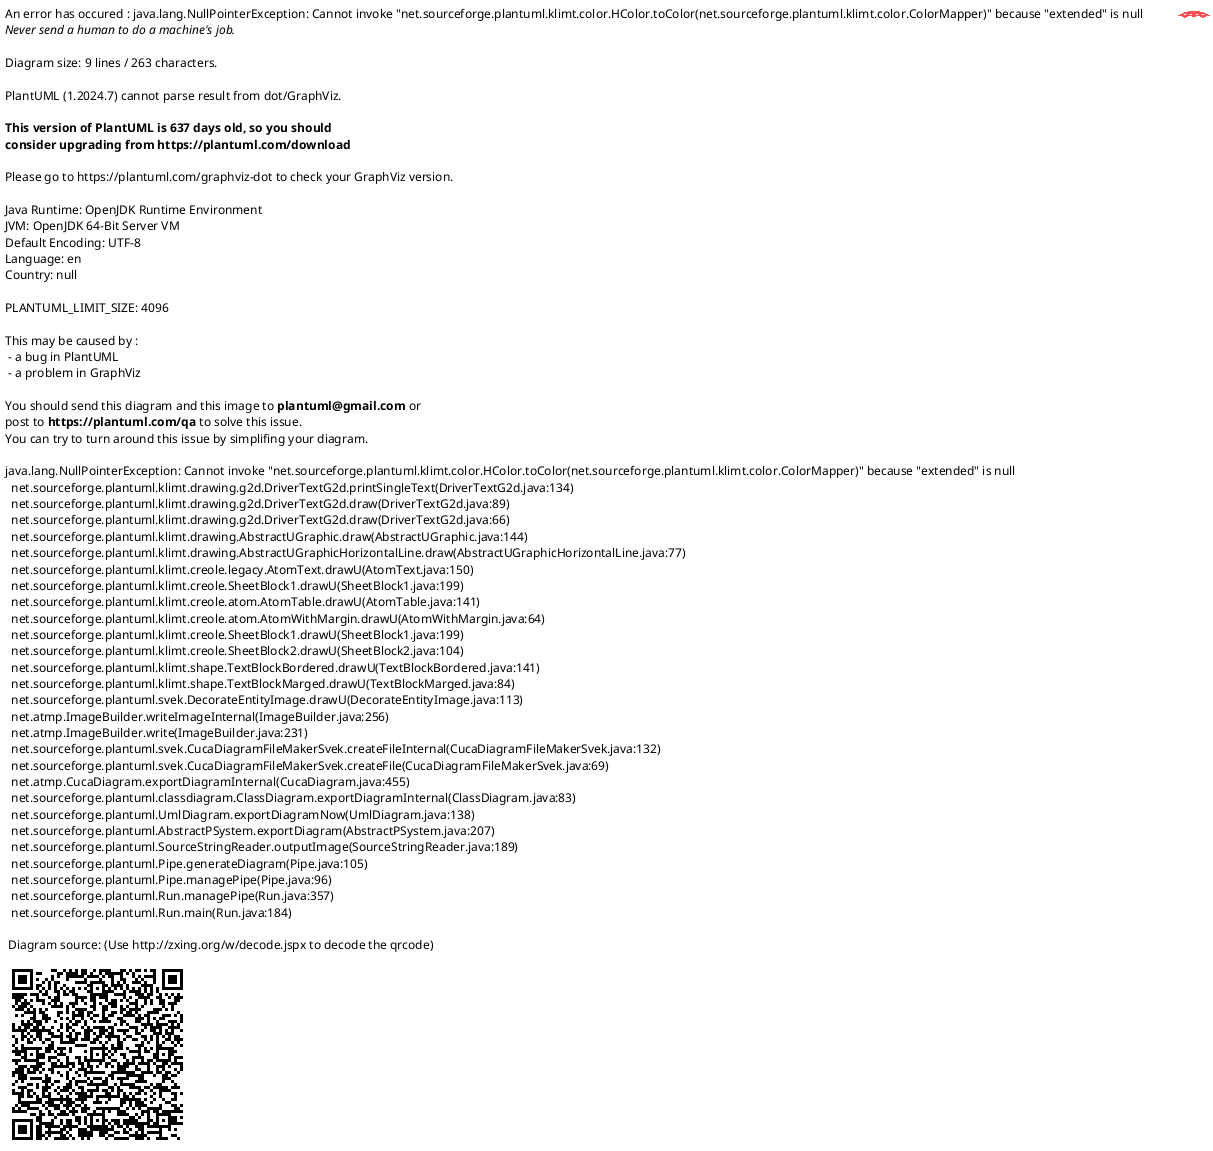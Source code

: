 **#11897 [HD] XJMF communication between TP and UW/RW made by Company Ho**
====================================================================================

----------------------------------------------------------------
**Change log**
----------------------------------------------------------------

    =======     ==============      ===========     ============================================================================================================
    Rev.        Date                Author          Details
    =======     ==============      ===========     ============================================================================================================
    **1**       2023/01/10          GCS             Created
    =======     ==============      ===========     ============================================================================================================ 



----------------------------------------------------------------
**Target System**
----------------------------------------------------------------
    TP-J520HD V3.??JXD0xx


**Note for diagrams**
-----------------------

     .. uml::
     
        @startuml images\noteDiagram.png
        legend left
            |=Note for colors in diagram|
            |<back:Yellow>Updated source code</back>|
            |<back:Green>New source code</back>|
            |<back>Old source code</back>|
            |<back:red><strike>Deleted source code|
        endlegend
        @enduml

-----------------------------------------------------------
**100. Plug-in for sending and receiving XJMF**
-----------------------------------------------------------

    **1. Description**
        100-01. 

        | The XJMF sending/receiving plug-in (UnwinderManager plugin) that was implemented in #7041 is ported to HD, and expanded/changed to the specifications described later.
        | Change the plugin name to "UwRwManager plugin"

        100-02.

        XJMF sending/receiving plug-in performs HTTP communication with UW/RW in XJMF format and acquires the following information.

        .. image:: images/100_1.PNG
                    :width: 70%
        
        100-05.

        | The controller and UW/RW port numbers and IP addresses are defined in the TP-UW_Communication.ini file.　
        | ※Please refer to【TP-UW_Communication.ini】(See below).
        
            * In #7041, the file name was "TP-UW_Communication.ini", but the file name was changed. 
        
            * But refer to the existing key below for the IP address of the controller.
        
            * File path: D:\\TPJ_xx\\Client_xx\\Preferences\\PrinterDescriptor.ini
        
            * Section: CLIENT_PC_SELF
        
            * Key: IP_ADDR

    **2. Solution**

    - Rename plugin UnwinderManager to UwRwManager.

    - In plugin UwRwManager, replace "Uw" in classes name by "UwRw".

    - In plugin UwRwManager, replace "Uw" in methods name by "UwRw".

    - in class CRequestUwRwThread, add variable to store name of UW or RW.

    ..  code-block:: C++
        :caption: dataIF.h

        // before
        UINT m_PaperReceivingTimeId;
        UINT m_StatusReceivingTimeId;

        // after 
        UINT m_PaperReceivingTimeId;
        UINT m_StatusReceivingTimeId;
        const char* m_DeviceName;

    **3. Detail implementation**

        ..  uml::

            @startuml
            skinparam noteBackgroundColor #DDDDDD
            skinparam noteBorderColor #666666

            autonumber "<b>[000]"
            hide footbox
            TITLE 100.1 Initialize variable

            participant CWriteDebugLog as main
            ->main++: CRequestUwRwThread(const char* inDevicename)
                NOTE OVER OF main
                    Old implement
                END NOTE
                NOTE OVER OF main #green
                    m_DeviceName(inDevicename)
                END NOTE
                NOTE OVER OF main
                    Old implement
                END NOTE
            <--main--:
            @enduml

-----------------------------------------------------------------------------------------
**103. Xml output of send and receive contents**
-----------------------------------------------------------------------------------------

    **1. Description**
        103-01.

        Place the xml output of the sent / received contents directly under the folder in the following path.
            
            * D:\\TPJ_xx\\Client_xx\\Log\\UW_CONNECT\\yyyymmdd.xml 
            
            * D:\\TPJ_xx\\Client_xx\\Log\\RW_CONNECT\\yyyymmdd.xml 

        103-02.

        The output xml file is automatically deleted after a certain period of time.

            * UWandRW_Receiver.exe checks the above storage period at startup and deletes it if necessary.
            
            * The retention period of the xml file is defined in the "TP-UWRW_Communication.ini" file.

    **2. Solution**

        * In class CWriteDebugLog, add variable to store log folder path for RW.

         ..  code-block:: C++
                :caption: UWandRW_Receiver\\WriteDebugLog.h

                // before
                CString     m_strFileName;      //!< ログ出力フォルダの日付
                CString     m_strDate;          //!< ログ出力フォルダの日付
                CString     m_strOutputPath;    //!< ログ出力ファイルパス

                // after
                CString     m_strFileName[DEF_MAX_LOG_FOLDER];      //!< ログ出力フォルダの日付
                CString     m_strDate[DEF_MAX_LOG_FOLDER];          //!< ログ出力フォルダの日付
                CString     m_strOutputPath[DEF_MAX_LOG_FOLDER];    //!< ログ出力ファイルパス

        * In method CWriteDebugLog::InitializeXml, append set log folder path for RW.

        * In method CXmlLogData::GetLogFolderPath, append create Log folder path for RW.

        * In method CMainFunction::DeleteLogFolder, append delete log folder for RW.

    **3. Detail implementation**

        ..  uml::

            @startuml
            skinparam noteBackgroundColor #DDDDDD
            skinparam noteBorderColor #666666

            autonumber "<b>[000]"
            hide footbox
            TITLE 103.1 Initialize log folder path for RW

            participant CWriteDebugLog as main
            ->main++: Initialize( const CString& inFileName )
                NOTE OVER OF main
                    Old implement
                END NOTE
                NOTE OVER OF main #red
                    <strike>m_strFileName = inFileName;

                    <strike>// ログ出力ファイル
                    <strike>CString OutputFolder = CCommon::GetModuleDirectory() + "\\Log";
                    <strike>if (!::PathFileExists(OutputFolder))
                    <strike>{	// 存在しない場合はフォルダを作成する
                    <strike>    ::SHCreateDirectory(NULL, A2W(OutputFolder.GetString()));
                    <strike>}
                    <strike>// ログファイルパス
                    <strike>m_strOutputPath = OutputFolder + "\\" + m_strFileName;
                END NOTE
                LOOP <color green> int index = 0; index < DEF_MAX_LOG_FOLDER; index++
                    NOTE OVER OF main #green
                        // ログ出力日付
                        m_strFileName[index] = inFileName;

                        // ログ出力ファイル
                        CString OutputFolder = CCommon::GetModuleDirectory() + "\\Log";
                        if (!::PathFileExists(OutputFolder))
                        {	// 存在しない場合はフォルダを作成する
                            ::SHCreateDirectory(NULL, A2W(OutputFolder.GetString()));
                        }
                        // ログファイルパス
                        m_strOutputPath[index] = OutputFolder + "\\" + m_strFileName;
                    END NOTE
                END 
            <--main--:
            @enduml

        ..  uml::

            @startuml
            skinparam noteBackgroundColor #DDDDDD
            skinparam noteBorderColor #666666

            autonumber "<b>[000]"
            hide footbox
            TITLE 103.2 Set log folder path for RW

            participant CWriteDebugLog as main
            -[#green]>main++: InitializeXml( const CString& inFileName, const char* inDeviceName)
                NOTE OVER OF main
                    Old implement
                END NOTE
                NOTE OVER OF main #red
                    <strike>m_strFileName[index] = inFileName;

                    <strike>// ログ出力ファイル
                    <strike>CString OutputFolder = CCommon::GetModuleDirectory() + "\\Log\\" + inDeviceName + "_CONNECT\\" + CGetTime::GetStrDate() + ".xml";
                    <strike>if ( !::PathFileExists( OutputFolder ) )
                    <strike>{	// 存在しない場合はフォルダを作成する
                    <strike>    ::SHCreateDirectory( NULL, A2W(OutputFolder.GetString()) );
                    <strike>}
                    <strike>// ログファイルパス
                    <strike>m_strOutputPath[index] = OutputFolder + "\\" + m_strFileName[index];
                END NOTE
                NOTE OVER OF main #green
                    int index = strcmp(inDeviceName, DEF_UW) ? 1 : 0;
                    // ログ出力日付
                    m_strFileName[index] = inFileName;

                    // ログ出力ファイル
                    CString OutputFolder = CCommon::GetModuleDirectory() + "\\Log\\" + inDeviceName + "_CONNECT\\" + CGetTime::GetStrDate() + ".xml";
                    if ( !::PathFileExists( OutputFolder ) )
                    {	// 存在しない場合はフォルダを作成する
                        ::SHCreateDirectory( NULL, A2W(OutputFolder.GetString()) );
                    }
                    // ログファイルパス
                    m_strOutputPath[index] = OutputFolder + "\\" + m_strFileName[index];
                END NOTE
            <--main--:
            @enduml

        ..  uml::

            @startuml
            skinparam noteBackgroundColor #DDDDDD
            skinparam noteBorderColor #666666

            autonumber "<b>[000]"
            hide footbox
            TITLE 103.3 Write debug log for RW

            participant CWriteDebugLog as main
            -[#green]>main++: WriteDebuglog( const CString& inStrLogInfo, \nE_LOG_LEVEL inDebugLevel, BOOL inTime , const char* inDeviceName)
                NOTE OVER OF main
                    Old implement
                END NOTE
                NOTE OVER OF main #red
                    <strike>fopen_s(&fpTest, m_strOutputPath, _T("a"));
                END NOTE
                NOTE OVER OF main #green
                    fopen_s(&fpTest, m_strOutputPath[strcmp(inDeviceName, DEF_UW) ? 1 : 0], _T("a"));
                END NOTE
                NOTE OVER OF main
                    Old implement
                END NOTE
            <--main--:
            @enduml

        ..  uml::

            @startuml
            skinparam noteBackgroundColor #DDDDDD
            skinparam noteBorderColor #666666

            autonumber "<b>[000]"
            hide footbox
            TITLE 103.4 Get log folder path

            participant CXmlLogData as main
            -[#green]>main++: <color green>GetLogFolderPath(const char* inDeviceName)
                NOTE OVER OF main
                    Old implement
                END NOTE
                NOTE OVER OF main #red
                    <strike>LogFolderPath.append("\\LOG\\UW_CONNECT\\");
                END NOTE
                NOTE OVER OF main #green
                    LogFolderPath.append("\\LOG\\");
                    LogFolderPath.append(inDeviceName);
                    LogFolderPath.append("_CONNECT\\");
                END NOTE
                NOTE OVER OF main
                    Old implement
                END NOTE
            <--main--: LogFolderPath
            @enduml

        ..  uml::

            @startuml
            skinparam noteBackgroundColor #DDDDDD
            skinparam noteBorderColor #666666

            autonumber "<b>[000]"
            hide footbox
            TITLE 103.5 Delete log folder

            participant CMainFunction as main
            -[#green]>main++: DeleteLogFolder(CWriteDebugLog* inWriteDebugLog)
                NOTE OVER OF main #red
                    <strike>CString LogTopFoler = CCommon::GetModuleDirectory() + "\\Log\\UW_CONNECT\\";

                    <strike>CIni_UwRwManager iniUnwinderManager;
                    <strike>iniUnwinderManager.Initialize(TRUE);

                    <strike>CDeleteLogFolder sDeleteLogFolder(inWriteDebugLog);
                    <strike>sDeleteLogFolder.Doit(LogTopFoler, iniUnwinderManager.getPeriod_day());
                END NOTE
                LOOP <color green>int index = 0; index < DEF_MAX_LOG_FOLDER; index++
                    NOTE OVER OF main #green
                        CString LogTopFoler = CCommon::GetModuleDirectory() + "\\Log\\" + ((index == 0)? DEF_UW : DEF_RW) + "_CONNECT\\";

                        CIni_UwRwManager iniUnwinderManager;
                        iniUnwinderManager.Initialize(TRUE);

                        CDeleteLogFolder sDeleteLogFolder(inWriteDebugLog);
                        sDeleteLogFolder.Doit(LogTopFoler, iniUnwinderManager.getPeriod_day());
                    END NOTE
                END
            <--main--:
            @enduml

-----------------------------------------------------------------------------------------
**200. Enable/disable of XJMF communication with UW/RW**
-----------------------------------------------------------------------------------------
    **1. Description**
        200-01.

        201-4xx XJMF communication specifications work only when the following key is set to 1.
        
            * [File name]: PrinterDescriptor.ini
        
            * [Section name]: OPTION
            
            * [Key name: 1]: UW_CONNECT_FUNCTION
        
            * [Key name: 2]: RW_CONNECT_FUNCTION

                * The default value for the above keys is 0.
                
                * Manually change to 1 during setup when communication with UW/RW made by Ho.
                
                * It is also possible to communicate with only one of UW and RW

    **2. Solution**
        
        - In class CIni_PrinterDescriptor, add method to get value of RW_CONNECT_FUNCTION key from PrinterDescriptor.ini file.

        ..  code-block:: C++
                :caption: Common\\Ini_PrinterDescriptor.h

                public:
                ...
                /**
                    @brief	Get Rewinder Option
                    @retval 1: enable RewinderManager function
                    @retval 0: disable RewinderManager function
                */
                UINT getRewinderOption();

        ..  code-block:: C++
                :caption: Common\\Ini_PrinterDescriptor.cpp

                UINT CIni_PrinterDescriptor::getRewinderOption()
                {
                    return GetValueInt("OPTION", "RW_CONNECT_FUNCTION", 0);
                }

        - In CDataIF class, add new variable to handle Rewinder thread.

            ..  code-block:: C++
                :caption: Common\\Ini_PrinterDescriptor.cpp

                // before
                unwinder_manager::CRequestUwRwThread m_RequestUnwinderThread;

                // after
                uwrw_manager::CRequestUwRwThread m_RequestUnwinderThread;
	            uwrw_manager::CRequestUwRwThread m_RequestRewinderThread;

    **3. Detail implementation**

        ..  uml::

            @startuml
            skinparam noteBackgroundColor #DDDDDD
            skinparam noteBorderColor #666666

            autonumber "<b>[000]"
            hide footbox
            TITLE 200.1 Create thread for Query Status 

            participant CDataIF as main
            ->main++: PIM_InitSystem()
                NOTE OVER OF main 
                    Old implement
                END NOTE
                OPT <color green>m_IniPrinterDescriptor.getRewinderOption() == 1
                    NOTE OVER OF main #green
                       m_RequestRewinderThread.StartThread();
                    END NOTE
                END
            <--main--: TRUE
            @enduml

        ..  uml::

            @startuml
            skinparam noteBackgroundColor #DDDDDD
            skinparam noteBorderColor #666666

            autonumber "<b>[000]"
            hide footbox
            TITLE 200.2 Delete thread of Query Status 

            participant CDataIF as main
            ->main++: PIM_ExitSystem()
                NOTE OVER OF main #red
                    Old implement
                END NOTE
                OPT <color green>m_IniPrinterDescriptor.getRewinderOption() == 1
                    NOTE OVER OF main #green
                       m_RequestRewinderThread.EndThread();
                    END NOTE
                END
            <--main--: TRUE
            @enduml

        ..  uml::

            @startuml
            skinparam noteBackgroundColor #DDDDDD
            skinparam noteBorderColor #666666

            autonumber "<b>[000]"
            hide footbox
            TITLE 200.3 Callback when job run

            participant CDataIF as main
            ->main++: OnFirstJobRun(const std::string& inSectionId)
                NOTE OVER OF main
                    Old implement
                END NOTE
                OPT <color green>m_IniPrinterDescriptor.getRewinderOption() == 1
                    NOTE OVER OF main #green
                       m_RequestRewinderThread.MsgNotifyAndQueryResource(inSectionId);
                    END NOTE
                END
            <--main--:
            @enduml

        ..  uml::

            @startuml
            skinparam noteBackgroundColor #DDDDDD
            skinparam noteBorderColor #666666

            autonumber "<b>[000]"
            hide footbox
            TITLE 200.4 Get paper thickness

            participant CDataIF as main
            ->main++: GetUWPaperThickness(long &outThickness)
                OPT <color red><strike>m_IniPrinterDescriptor.getUnwinderOption() == 1
                NOTE OVER OF main #red
                    <strike>m_receiveSignalStatus.GetUWPaperThickness(outThickness);
                END NOTE
                END
                OPT <color green>(m_IniPrinterDescriptor.getUnwinderOption() == 1) || (m_IniPrinterDescriptor.getRewinderOption() == 1)
                    NOTE OVER OF main #green
                       m_receiveSignalStatus.GetUWPaperThickness(outThickness);
                    END NOTE
                END
            <--main--:
            @enduml

-----------------------------------------------------------------------------------------
**300. Status monitoring channel (channel registration)**
-----------------------------------------------------------------------------------------
    
    **1. Description**
        
        300-01.

        The controller registers the communication channel for status monitoring in order to obtain status information from UW/RW.
        
            * Channel registration is done for each of UW and RW.

        300-03.

        Channel registration is performed by notifying the UW/RW of the "QueryStatus" command by specifying Subscription from the controller.
            
            * For Subscription, specify the following information.
            
                * URL (information notification destination)
            
                * RepeatTime (Regular notification interval from UW/RW)
            
            * The specified value is defined in "TP-UWRW_Communication.ini".

        300-04.

        If channel registration is successfully completed (returncode=0), Receive channel ID (refID) in response from UW/RW.
        
            * Store the received channel ID in "Status_CannelID" of "TP-UWRW_Communication_work.ini" 

        300-05.

        If there is no channel registration result response from UW/RW, or if the channel registration result is abnormal (returncode=other than 0), it is determined that UW/RW is not activated.
        
            * At this time, store "" (empty value) in "Status" of "TP-UWRW_Communication_work.ini"

        300-06.

        | If there is no channel registration result response from UW/RW, a Ping confirmation timer is issued and a reconnection request is made.
        | If the ping passes, the channel registration for the status monitoring channel is performed until the channel registration is completed. 

    **2. Solution**

        - Status monitoring channel:
            + In CRequestUnwinderThread::ThreadProc() method, call to RequestQueryStatus() to request status of RW.
           
        - In CMakeComposeUwRwData::GetURL() method, append create URL for RW query status.

        - In CIni_UwRwManager_work::putStatusCannelID() method, append saving channel ID response from RW.

        - In CIni_UwRwManager_work::putUnwinderStatus() method, append saving Status for RW.

    **3. Detail implementation**

        ..  uml::

            @startuml
            skinparam noteBackgroundColor #DDDDDD
            skinparam noteBorderColor #666666

            autonumber "<b>[000]"
            hide footbox
            TITLE 300.1 Get the URL to set in XJMF

            participant CMakeComposeUwRwData as main
            -[#green]>main++: GetURL(int inType, const char* inDeviceName)
                NOTE OVER OF main
                    Old implement
                END NOTE
                NOTE OVER OF main #red
                    <strike>std::string ReceiverPort = m_IniUnwinderManager.getReceiver_Port();
                    <strike>std::string FolderName;
                END NOTE
                OPT <color red><strike>inType == E_Compose_QueryStatus
                    NOTE OVER OF main #red
                       <strike>FolderName = m_IniUnwinderManager.getStatus_Folder();
                    END NOTE
                ELSE
                    NOTE OVER OF main #red
                       <strike>FolderName = m_IniUnwinderManager.getResource_Folder();
                    END NOTE
                END
                NOTE OVER OF main #green
                    std::string ReceiverPort = m_IniUnwinderManager.getReceiver_Port(inDeviceName);
                    std::string FolderName;
                END NOTE
                OPT <color green>inType == E_Compose_QueryStatus
                    NOTE OVER OF main #green
                       FolderName = m_IniUnwinderManager.getStatus_Folder(inDeviceName);
                    END NOTE
                ELSE
                    NOTE OVER OF main #green
                       FolderName = m_IniUnwinderManager.getResource_Folder(inDeviceName);
                    END NOTE
                END
                NOTE OVER OF main
                    Old implement
                END NOTE
            <--main--: URL
            @enduml

        ..  uml::

            @startuml
            skinparam noteBackgroundColor #DDDDDD
            skinparam noteBorderColor #666666

            autonumber "<b>[000]"
            hide footbox
            TITLE 300.2 Save channel ID

            participant CIni_UwRwManager_work as main
            -[#green]>main++: putStatusCannelID( const std::string& inCannelID, \nconst char* inDeviceName)
                NOTE OVER OF main #red
                    <strike>return WriteValueString("CHANNEL_UW", "Status_CannelID", inCannelID.c_str());
                END NOTE
                
                NOTE OVER OF main #green
                    return WriteValueString(std::string("CHANNEL_").append(inDeviceName).c_str(), "Status_CannelID", inCannelID.c_str());
                END NOTE
            <--main--: 
            @enduml

        ..  uml::

            @startuml
            skinparam noteBackgroundColor #DDDDDD
            skinparam noteBorderColor #666666

            autonumber "<b>[000]"
            hide footbox
            TITLE 300.3 Save status of Unwinder

            participant CIni_UwRwManager_work as main
            -[#green]>main++: putUnwinderStatus( const std::string& inStatus, const char* inDeviceName)
                NOTE OVER OF main #red
                    <strike>return WriteValueString("STATUS_INFO_UW", "Status", inStatus.c_str());
                END NOTE
                
                NOTE OVER OF main #green
                    return WriteValueString(std::string("STATUS_INFO_").append(inDeviceName).c_str(), "Status", inStatus.c_str());
                END NOTE
            <--main--: 
            @enduml

-----------------------------------------------------------------------------------------
**301. Status monitoring channel (channel deletion)**
-----------------------------------------------------------------------------------------
    
    **1. Description**

        301-01.

        Deletion of the registered channel is performed by notifying the UW/RW of the "StopPresChParam" command from the controller.
        
            * Specify the channel ID at the time of channel registration to "ChannelID" of the "StopPresChParam" command
            
            * Obtain the channel ID when registering a channel from "Status_CannelID" in "TP-UWRW_Communication_work.ini" 
            
            * When receiving a successful channel deletion response, also delete "Status_CannelID" in "TP-UWRW_Communication_work.ini" (store a empty value).

        301-02.
        
        When registering a channel, if the channel information has already been registered, delete the channel first.
        
            * Applicable when there is a value in "Status_CannelID" in "TP-UWRW_Communication_work.ini"

        301-03.

            * When the controller ends, delete the channel first.

    **2. Solution**

        - In CIni_UwRwManager_work::putStatusCannelID method, append set Status_CannelID for RW.

        - In CRequestUwRwThread::ThreadProc() method, check for existing channel IDs in TP-UW_Communication_work.ini and delete them.
        
        - In CRequestUwRwThread::CheckEvents() method, when WM_TIMER message is received, delete the channel IDs in TP-UWRW_Communication_work.ini file.
        
        - In CRequestUwRwThread::ThreadProc() method, wait for process "UWandRW_Receiver.exe" to end or m_ExitThread set.
        
        - In CRequestUwRwThread::ThreadProc() method, call to RequestStopPersChParams() for channel which has been registered.

    **3. Detail implementation**

        ..  uml::

            @startuml
            skinparam noteBackgroundColor #DDDDDD
            skinparam noteBorderColor #666666

            autonumber "<b>[000]"
            hide footbox
            TITLE 301.1 Set status monitoring channel ID

            participant CIni_UwRwManager_work as main
            -[#green]>main++: PutStatusCannelID(const std::string& inCannelID, const char* inDeviceName)
                NOTE OVER OF main #red
                    <strike>return WriteValueString("CHANNEL", "Status_CannelID", inCannelID.c_str());
                END NOTE
                
                NOTE OVER OF main #green
                    return WriteValueString(std::string("CHANNEL_").append(inDeviceName).c_str(), "Status_CannelID", inCannelID.c_str());
                END NOTE
            <--main--: 
            @enduml

        ..  uml::

            @startuml
            skinparam noteBackgroundColor #DDDDDD
            skinparam noteBorderColor #666666

            autonumber "<b>[000]"
            hide footbox
            TITLE 301.2 Delete channel ID

            participant CRequestUwRwThread as main
            -[#green]>main++: CheckEvents()
                NOTE OVER OF main
                    Old implement
                END NOTE
                NOTE OVER OF main #red
                    <strike>m_dataIF->PutStatusCannelID("");
					<strike>m_dataIF->PutResourceCannelID("");
                END NOTE
                
                NOTE OVER OF main #green
                    m_dataIF->PutStatusCannelID("", m_DeviceName);
                    m_dataIF->PutResourceCannelID("", m_DeviceName);
                END NOTE
            <--main--: 
            @enduml

        ..  uml::

            @startuml
            skinparam noteBackgroundColor #DDDDDD
            skinparam noteBorderColor #666666

            autonumber "<b>[000]"
            hide footbox
            TITLE 301.3 Create transmission data for channel deletion (Stop PersChParams)

            participant CMakeComposeUwRwData as main
            -[#green]>main++: ParameterStopPersChParams(int \ninType, const char* inDeviceName)
                NOTE OVER OF main
                    Old implement
                END NOTE
                NOTE OVER OF main #red
                    <strike>NameValueTable["ChannelID"]			= GetChannelID(inType);
                    <strike>NameValueTable["MessageType"]		= GetMessageType();
                    <strike>NameValueTable["URL"]				= GetURL(inType );
                END NOTE
                
                NOTE OVER OF main #green
                    NameValueTable["ChannelID"]			= GetChannelID(inType, inDeviceName);
                    NameValueTable["MessageType"]		= GetMessageType();
                    NameValueTable["URL"]				= GetURL(inType, inDeviceName);
                END NOTE
                NOTE OVER OF main
                    Old implement
                END NOTE
            <--main--: 
            @enduml

        ..  uml::

            @startuml
            skinparam noteBackgroundColor #DDDDDD
            skinparam noteBorderColor #666666

            autonumber "<b>[000]"
            hide footbox
            TITLE 301.4 Request stop PersChParams

            participant CRequestUwRw as main
            ->main++: RequestStopPersChParams(int inStopType)
                NOTE OVER OF main
                    Old implement
                END NOTE
                NOTE OVER OF main #red
                    <strike>UwXjmfDataMap sUwSendDataMap = m_UnwinderData->ParameterStopPersChParams(inStopType);
                END NOTE
                
                NOTE OVER OF main #green
                    UwXjmfDataMap sUwSendDataMap = m_UnwinderData->ParameterStopPersChParams(inStopType, m_Thread->getDevicename());
                END NOTE
                NOTE OVER OF main
                    Old implement
                END NOTE
                NOTE OVER OF main #red
                    <strike>m_UnwinderData->PutStatusCannelID(CannelID);
                END NOTE
                
                NOTE OVER OF main #green
                    m_UnwinderData->PutStatusCannelID(CannelID, m_Thread->getDevicename());
                END NOTE
                NOTE OVER OF main
                    Old implement
                END NOTE
            <--main--: ResultData
            @enduml

-----------------------------------------------------------------------------------------
**302. Status monitoring channel (receiving periodic notifications)**
-----------------------------------------------------------------------------------------
    
    **1. Description**

        302-01.

        When the channel registration is performed normally, the UW/RW notifies the "SignalStatus" command at the specified interval. The controller receives this.

        302-02.

        Receive the following information with the "SignalStatus" command from UW/RW and store the information
        
            - DeviceInfo/Status (UW/RW device status)
                
                * Store the received value in "Status" of "TP-UWRW_Communication_work.ini"
                
                * UW/RW device status list

                .. image:: images/302_1.PNG
                    :width: 90%

        302-03.

        If there is no "SignalStatus" from the UW/RW after the interval + α seconds specified when the controller registers the status monitoring channel, it determines that the UW/RW has not started.
            
            * +α seconds is defined in the "TP-UWRW_Communication.ini" file.
            
            * At this time, store "" (empty value) in "Status" of "TP-UWRW_Communication_work.ini"
            
            * At this time, the following warning message dialog is displayed.
            
                - For UW
            
                    * (Ja) UWとの通信エラーが発生しました。
            
                    * (En) A communication error with UW has occurred.
            
                - For RW
            
                    * (Ja) RWとの通信エラーが発生しました。
            
                    * (En) A communication error with RW has occurred.
            
            * At this time, a Ping confirmation timer is issued and a reconnection request is issued.
        
        If the ping passes, the channel registration for the status monitoring channel is performed until the channel registration is completed.

    **2. Solution**

    - In method CDataIF::UpdateDisplayUWStatus(), post a message about RW status and display the warning dialog when RW is offline
        - In method CRequestUwRwThread::CheckReceiverRunning(), if UWandRW_Receiver.exe is not run, call method UpdateDisplayUWStatus(false) to display UW offline icon.
        
        - In method CRequestUwRwThread::CheckUWStatus(), 
            
            + If receive the response from RW successfully, call method UpdateDisplayUWStatus(true) to display RW online icon.
            
            + Else, call method UpdateDisplayUWStatus(false) to display RW offline icon.
        
        - In method CReceiveSignalStatus::ReceiveStatusInfo:

            + Stop the current timeout timer and start a new one.

            + Set the RW status into UnwinderManager_work.ini file.

            + call method UpdateDisplayUWStatus(true) to display RW online icon.

    **3. Detail implementation**

        ..  uml::

            @startuml
            skinparam noteBackgroundColor #DDDDDD
            skinparam noteBorderColor #666666

            autonumber "<b>[000]"
            hide footbox
            TITLE 302.1 Receive Signal status

            participant CReceiveSignalStatus as main
            ->main++: ReceiveInfo()
                NOTE OVER OF main
                    Old implement
                END NOTE
                NOTE OVER OF main #red
                    <strike>hPipe = CreateNamedPipe("\\\\.\\pipe\\Unwinder",		//lpName
                                                        <strike>//Temporary comment PIPE_ACCESS_INBOUND | FILE_FLAG_OVERLAPPED,            // dwOpenMode
                                                        <strike>PIPE_ACCESS_INBOUND,
                                                        <strike>PIPE_TYPE_BYTE | PIPE_WAIT,  
                                                        <strike>1,                          
                                                        <strike>0,                           
                                                        <strike>0,                             
                                                        <strike>100,                          
                                                        <strike>NULL);                       
                END NOTE
                
                NOTE OVER OF main #green
                    hPipe = CreateNamedPipe(string("\\\\.\\pipe\\").append(strcmp(m_RequestThread->getDevicename(), "RW") ? "Unwinder" : "Rewinder").c_str(),		//lpName
                                                //Temporary comment PIPE_ACCESS_INBOUND | FILE_FLAG_OVERLAPPED,            // dwOpenMode
                                                PIPE_ACCESS_INBOUND,
                                                PIPE_TYPE_BYTE | PIPE_WAIT,  
                                                1,                             
                                                0,                            
                                                0,                             
                                                100,                       
                                                NULL);                        
                END NOTE
                NOTE OVER OF main
                    Old implement
                END NOTE
                NOTE OVER OF main #red
                    <strike>ss << "[CReceiveSignalStatus::ReceiveInfo] CreateNamedPipe(\\\\.\\pipe\\Unwinder) Error GetLastError=" << GetLastError();
                END NOTE
                
                NOTE OVER OF main #green
                    ss << "[CReceiveSignalStatus::ReceiveInfo] CreateNamedPipe(\\\\.\\pipe\\" << (strcmp(m_RequestThread->getDevicename(), "RW") ? "Unwinder" : "Rewinder") <<") Error GetLastError=" << GetLastError();
                END NOTE
                NOTE OVER OF main
                    Old implement
                END NOTE
            <--main--: nRet
            @enduml

        ..  uml::

            @startuml
            skinparam noteBackgroundColor #DDDDDD
            skinparam noteBorderColor #666666

            autonumber "<b>[000]"
            hide footbox
            TITLE 302.3 Save value of Status to ini file

            participant CReceiveSignalStatus as main
            ->main++: ReceiveStatusInfo( const std::string& inStatus )
                NOTE OVER OF main
                    Old implement
                END NOTE
                NOTE OVER OF main #red
                    <strike>CIni_UwRwManager_work iniUnwinderManager_work;
                    <strike>iniUnwinderManager_work.Initialize(TRUE);
                    <strike>iniUnwinderManager_work.putUnwinderStatus(inStatus);
                END NOTE
                NOTE OVER OF main #green
                    CIni_UwRwManager_work iniUwRwManager_work;
                    iniUwRwManager_work.Initialize(TRUE);
                    iniUwRwManager_work.putUwRwStatus(inStatus, m_RequestThread->getDevicename());
                END NOTE
            <--main--: TRUE
            @enduml

-----------------------------------------------------------------------------------------
**400. Paper information notification channel (channel registration)**
-----------------------------------------------------------------------------------------

    **1. Description**
        400-02.

        The channel registration timing is set immediately after the controller notify printing condition information to UW/RW by "CommandResource" command and receives a response from the UW when the controller is started.

        However, the process of notifying "CommandResource" to UW/RW is will be addressed in the next "Order 3".

        Therefore, at the time of "Order 2", the channel registration timing shall be the time when the controller starts up.

        400-04.

        If channel registration is successfully completed (returncode=0 or returncode=18), receive channel ID (refID) in response from UW/RW.
        
            * Store the received channel ID in "Resource_CannelID" of "TP-UWRW_Communication_work.ini"

        400-05.

        In the case of channel registration with UW, the presence or absence of the paper thickness gauge option is obtained from the return code upon completion. Not applicable for channel registration with RW.
            
            * If returncode=0, determine that there is a paper thickness gauge option, and store 1 in "Enable_ThicknessMeasureOP" of "TP-UWRW_Communication_work.ini"
            
            * If returncode=18, determine that there is no paper thickness gauge option and store 0 in "Enable_ThicknessMeasureOP" of "TP-UWRW_Communication_work.ini"

    **2. Solution**

        - In method CRequestUwRwThread::NotifyAndQueryResource(), temporarily comment out call to CRequestUwRw::RequestCommandResource().

        - In plugin PrintConditionGUI and JobPrintSequence, temporarily comment out call to SUnwinderManager_Callbacks callback functions.

        - In method CRequestUwRw::RequestQueryResource(), store the received channel ID when returncode=18.

        - In method CRequestUwRw::RequestQueryResource(), store the received Enable_ThicknessMeasureOP value when returncode=0 or returncode=18.

        - In method CIni_UwRwManager_work::putResourceCannelID(), add parameter inDeviceName.

        - Add method CIni_UwRwManager_work::putEnable_ThicknessMeasureOP() to store the value to ini file.
        
        ..  code-block:: C++
            :caption: Ini_UWRWManager_work.h

            // before
            class CIni_UwRwManager_work
            {
                BOOL putResourceCannelID( const std::string& inCannelID);
            }

            // after
            class CIni_UwRwManager_work
            {
                BOOL putResourceCannelID( const std::string& inCannelID, const char* inDeviceName);
                ...
                BOOL putEnable_ThicknessMeasureOP( const std::string& inEnable_ThicknessMeasureOP, const char* inDeviceName);
            }

        
    **3. Detail implementation**

        ..  uml::

            @startuml
            skinparam noteBackgroundColor #DDDDDD
            skinparam noteBorderColor #666666

            autonumber "<b>[000]"
            hide footbox
            TITLE 400.1 Remove CommandResource for Order2

            participant CRequestUwRwThread as main
            participant CRequestUwRw as req
            -> main++: NotifyAndQueryResource(sectionId)
                NOTE over main #red: <strike>CUnwinderPaper unwinderPaper;
                ALT <color red><strike>sectionId == ""
                    main-[#red]> main++: <color red><strike>GetPrintConditionResourceInfo(&unwinderPaper)
                     return
                ELSE
                    main-[#red]> main++: <color red><strike>GetJobResourceInfo(&unwinderPaper, sectionId)
                    return
                END
                main-[#red]>req++: <color red><strike>RequestCommandResource(unwinderPaper)
                return <color red><strike>result
                REF OVER main: Old implementation
            return
            @enduml

        ..  uml::

            @startuml
            skinparam noteBackgroundColor #DDDDDD
            skinparam noteBorderColor #666666

            autonumber "<b>[000]"
            hide footbox
            TITLE 400.2 Remove channel registration when switching current print condition

            participant "PrintConditionGUI\CDataIF" as data1
            participant SUnwinderManager_Callbacks as cb
            participant Plugin_IF as plugin
            -> data1++: SetCurrentPrintCondition()
                NOTE over data1: Old implementation
                data1-[#red]>plugin++: <color red><strike>_UnwinderManager_GetCallbacks()
                    create cb
                    plugin-[#red]>cb: <color  red><strike> create
                return <color red><strike>callback
                data1-[#red]>cb++: <color red><strike>OnSetCurrentPrintCondition()
                return
            return
            @enduml

        ..  uml::

            @startuml
            skinparam noteBackgroundColor #DDDDDD
            skinparam noteBorderColor #666666

            autonumber "<b>[000]"
            hide footbox
            TITLE 400.3 Remove channel registration when changing the current print condition setting

            participant "PrintConditionGUI\CDataIF" as data1
            participant SUnwinderManager_Callbacks as cb
            participant Plugin_IF as plugin
            -> data1++: SavePrintCondition()
                NOTE over data1: Old implementation
                NOTE over data1 #red
                    <strike>bool selecting = false;
                    <strike>const char* printConditionName = NULL;
                    <strike>bool ret = m_PrintSettings->GetCurrentPrintCondition(
                    <strike>&selecting, &printConditionName);
                END NOTE
                OPT <color red><strike>ret == TRUE && selecting == TRUE
                    data1-[#red]>plugin++: <color red><strike>_UnwinderManager_GetCallbacks()
                        create cb
                        plugin-[#red]>cb: <color  red><strike> create
                    return <color red><strike>callback
                    data1-[#red]>cb++: <color red><strike>OnUpdateCurrentPrintCondition()
                    return
                END
            return
            @enduml


        ..  uml::

            @startuml
            skinparam noteBackgroundColor #DDDDDD
            skinparam noteBorderColor #666666

            autonumber "<b>[000]"
            hide footbox
            TITLE 400.4 Remove channel registration when job is running

            participant "JobPrintSequence\JobPrintManager" as proc
            participant SUnwinderManager_Callbacks as cb
            participant Plugin_IF as plugin
            -> proc++: runJob(\nbool inIsFirstJob,\nbool inIsJobPrintStartButtonPushed)
                NOTE over proc: Old implementation
                OPT getSectionIDOfTopJob(&jobManagerCb, sectionID) == TRUE
                    proc-[#red]>plugin++: <color red><strike>_UnwinderManager_GetCallbacks()
                        create cb
                        plugin-[#red]>cb: <color red><strike>create
                    return <color red><strike>callback
                    proc-[#red]>cb++: <color red><strike>OnFirstJobRunsectionID()
                    return
                END
                NOTE over proc: Old implementation
            return
            @enduml


        ..  uml::

            @startuml
            skinparam noteBackgroundColor #DDDDDD
            skinparam noteBorderColor #666666

            autonumber "<b>[000]"
            hide footbox
            TITLE 400.5 Remove channel registration when the job running status is released

            participant "JobPrintSequence\JobPrintManager" as proc
            participant "SUnwinderManager_Callbacks" as cb
            participant Plugin_IF as plugin
            -> proc++: ProStartJobPrintSeq()
                NOTE over proc: Old implementation
                proc-[#red]>plugin++: <color red><strike>_UnwinderManager_GetCallbacks()
                    create cb
                    plugin-[#red]>cb: <color red><strike>create
                return <color red><strike>callback
                proc-[#red]>cb++: <color red><strike>OnEndJobRun();
                return
                NOTE over proc: Old implementation
            return
            @enduml


       ..  uml::

            @startuml
            skinparam noteBackgroundColor #DDDDDD
            skinparam noteBorderColor #666666

            autonumber "<b>[000]"
            hide footbox
            TITLE 400.6 Register paper information notification channel

            participant CRequestUwRwThread as main
            participant CRequestUwRw as req
            participant CIni_UwRwManager_work as ini
            -> main++: NotifyAndQueryResource()
                main->req++: RequestQueryResource()
                    NOTE over req: ...
                    OPT <color red><strike>ReturnCode == "0"
                        req -[#red]>ini++: <color red><strike>PutResourceCannelID(channelID)
                        return
                    END
                    OPT <color green>ReturnCode == "0" || ReturnCode == "18"
                        req -[#green]>ini++: <color green>PutResourceCannelID(channelID, m_DeviceName)
                        return
                    END
                return result
                OPT result.find("[SUCCESS]") != std::string::npos
                    NOTE OVER main
                        Old implementation
                    END NOTE
                    OPT <color green> m_DeviceName == "UW"
                        ALT <color green>ReturnCode == "0"
                            req -[#green]>ini++: <color green>PutEnable_ThicknessMeasureOP("1", m_DeviceName)
                            return
                        ELSE <color green>ReturnCode == "18"
                            req -[#green]>ini++: <color green>PutEnable_ThicknessMeasureOP("0", m_DeviceName)
                            return
                        END
                    END
                END
            return
            @enduml

-----------------------------------------------------------------------------------------
**401. Paper information notification channel(channel deletion)**
-----------------------------------------------------------------------------------------

    **1. Description**

        401-01.

        Deletion of the registered channel is performed by notifying the UW/RW of the "StopPresChParam" command from the controller.
        
            * Specify the channel ID at the time of channel registration to "ChannelID" of the "StopPresChParam" command

            * Obtain the channel ID when registering a channel from "Status_CannelID" in "TP-UWRW_Communication_work.ini"

            * When receiving a successful channel deletion response, also delete "Status_CannelID" in "TP-UWRW_Communication_work.ini" (store a empty value).

        401-02.

        When registering a channel, if the channel information has already been registered, delete the channel first.

            * Applicable when there is a value in "Status_CannelID" in "TP-UWRW_Communication_work.ini"

        401-03.
        When the controller ends, delete the channel first.

    **2. Solution**

      - In CRequestUwRwThread::ThreadProc(), CRequestUwRwThread::CheckEvents(), and CRequestUwRw::RequestStopPersChParams(), update the call to CIni_UwRwManager_work::putResourceCannelID() with DeviceName.
        
    **3. Detail implementation**

    ..  uml::

            @startuml
            skinparam noteBackgroundColor #DDDDDD
            skinparam noteBorderColor #666666

            autonumber "<b>[000]"
            hide footbox
            TITLE 401.1 Delete channels when controller starts

            participant CRequestUWRWThread as main
            participant CIni_UwRwManager_work as ini
            -> main++: ThreadProc()
                NOTE over main: Old implementation
                main-[#red]> ini++: <color red><strike>putResourceCannelID("")
                return
                main-[#green]> ini++: <color green>putResourceCannelID("", m_DeviceName)
                return
                NOTE over main: Old implementation
            return
            @enduml


    ..  uml::

        @startuml
        skinparam noteBackgroundColor #DDDDDD
        skinparam noteBorderColor #666666

        autonumber "<b>[000]"
        hide footbox
        TITLE 401.2 Delete channels when not receiving signal resource

        participant CRequestUwRwThread as main
        participant CIni_UwRwManager_work as ini
        -> main++: CheckEvents()
        NOTE over main: Old implementation
        main-[#red]> ini++: <color red><strike>putResourceCannelID("")
        return
        main-[#green]> ini++: <color green>putResourceCannelID("", m_DeviceName)
        return
        NOTE over main: Old implementation
        return
        @enduml


    ..  uml::

        @startuml
        skinparam noteBackgroundColor #DDDDDD
        skinparam noteBorderColor #666666

        autonumber "<b>[000]"
        hide footbox
        TITLE 401.3 Delete channels when controller ends

        participant CRequestUwRw as main
        participant CIni_UwRwManager_work as ini
        -> main++: RequestStopPersChParams(\t\nE_Compose_QueryResource)
            NOTE over main: Old implementation
            main-[#red]> ini++: <color red><strike>putResourceCannelID("")
            return
            main-[#green]> ini++: <color green>putResourceCannelID("", m_DeviceName)
            return
        return
        @enduml

-----------------------------------------------------------------------------------------
**402. Paper information notification channel (receiving periodic notifications)**
-----------------------------------------------------------------------------------------

    **1. Description**

        402-02.

        Receive the following information with the "SignalResouce" command from UW/RW, store necessary information in "TP-UWRW_Communication_work.ini"
        
            * Receive but do not need to store

                * Resource/Dimension.X (UW/RW paper width)
                
                * Resource/MediaType (UW/RW media name)
                
                * Resource/Weight (UW/RW paper weight)
                
                * Resource/Thickness (UW/RW paper thickness)
                
                * Resource/UWDancerWebTension (UW dancer web tension)
                
                * Resource/RWDancerWebTension (RW dancer web tension)
                
                * Resource/RWWindingTension (RW winding tension)
            
            * Items that need to be stored

                * Resource/Dimension.Y (for UW: remaining amount of paper, for RW: windable amount of paper)
                
                * Resource/scr:RollDiameter (UW/RW roll diameter)
                
                * Resource/scr:StopRollDiameter (UW/RW stop roll diameter)

        402-03.

        Regarding 402-02, for the information that the value of "-1" was notified in "SignalResouce" from UW/RW, do not store the received information in "TP-UWRW_Communication_work.ini".
        
            * ① UW/RW hides the remaining amount of paper on the operation panel when the roll is not set, and notifies the TP of -1 using "SignalResouce".
            
            * ② UW/RW calculates the approximate amount of remaining paper immediately after the roll is set or the power is turned on, and displays it on the operation panel. At this time, the TP is notified to -1 by 'SignalResource".
            
            * ③ When roll transport is performed, the final value for the remaining amount of paper is calculated, the display on the operation panel is updated, and the final value for the remaining amount of paper is notified to the TP by "SignalResource".

        402-04.

        If there is no "SignalResouce" from the UW/RW after the interval + α seconds specified when the controller registers the status monitoring channel, it determines that the UW/RW has not started.
        
            * +α seconds is defined in the "TP-UWRW_Communication.ini" file.
            
            * At this time, the following warning message dialog is displayed.
                
                * For UW
                    
                    * (Ja) UWとの通信エラーが発生しました。
                    
                    * (En) A communication error with UW has occurred.
                
                * For RW
                    
                    * (Ja) RWとの通信エラーが発生しました。
                    
                    * (En) A communication error with RW has occurred.
                
                * At this time, a Ping confirmation timer is issued and a reconnection request is issued.
                
                If the ping passes, the channel registration for the status monitoring channel is performed until the channel registration is completed.

    **2. Solution**

    - In method CIni_UwRwManager_work::putPaperRollDiameter(), CIni_UwRwManager_work::putPaperRemainingAmount(), add inDeviceName parameter.

    - Add method CIni_UwRwManager_work::putPaperStopRollDiameter() to save StopRollDiameter information.

    ..  code-block:: C++
        :caption: Ini_UWRWManager_work.h

        // before
        class CIni_UwRwManager_work
        {
            BOOL putPaperRollDiameter( const std::string& inRollDiameter );
            BOOL putPaperRemainingAmount( const std::string& inRemainingAmount );
        }

        // after
        class CIni_UwRwManager_work
        {
            BOOL putPaperRollDiameter( const std::string& inRollDiameter, const char* inDeviceName );
            BOOL putPaperRemainingAmount( const std::string& inRemainingAmount, const char* inDeviceName );
            BOOL putPaperStopRollDiameter( const std::string& inRollDiameter, const char* inDeviceName );
        }

    - Update method CXmlParse::ParseSignalStatus() to put more information to map: Weight, StopRollDiameter, UWWebTension, RWWebTension, RWRollTension.

    - Update method CReceiveSignalStatus::AnalyzeData() with above additional information.

    - In method CReceiveSignalStatus::ReceivePaperInfo(), add parameters for above additional information.

    - In method CReceiveSignalStatus::ReceivePaperInfo(), if values are -1, do not store them to ini file.

    ..  code-block:: C++
        :caption: ReceiveSignalStatus.h

        // before
        class CReceiveSignalStatus
        {
            BOOL ReceivePaperInfo( const std::string& inDescriptiveName,
                const std::string& inDimension,
                const std::string& inMediaType,
                const std::string& inRollDiameter,
                const std::string& inThickness )
        }

        // after
        class CReceiveSignalStatus
        {
            BOOL ReceivePaperInfo( const std::string& inDescriptiveName,
                const std::string& inDimension,
                const std::string& inMediaType,
                const std::string& inRollDiameter,
                const std::string& inThickness,
                const std::string& inWeight,
                const std::string& inStopRollDiameter,
                const std::string& inUWWebTension,
                const std::string& inRWWebTension,
                const std::string& inRWRollTension )
        }
        
    **3. Detail implementation**

        ..  uml::

            @startuml
            skinparam noteBackgroundColor #DDDDDD
            skinparam noteBorderColor #666666

            autonumber "<b>[000]"
            hide footbox
            TITLE 402.1 Parse signal status info notified from UWandRW_Receiver

            participant CXmlParse as main

            -> main++: ParseSignalStatus(MSXML2::IXMLDOMNodePtr inNode)
                NOTE OVER of main: Old implementation
                NOTE OVER of main
                    pElement_Media->getAttribute(L"Thickness",&val);
                    if ( val.vt != VT_NULL )
                    {
                        bstr = val;
                        m_UwXjmfDataMap["Thickness"] = bstr;
                    }
                END NOTE
                NOTE OVER of main #green
                    pElement_Media->getAttribute(L"Weight",&val);
                    if ( val.vt != VT_NULL )
                    {
                        bstr = val;
                        m_UwXjmfDataMap["Weight"] = bstr;
                    }
                    pElement_Media->getAttribute(L"scr:StopRollDiameter",&val);
                    if ( val.vt != VT_NULL )
                    {
                        bstr = val;
                        m_UwXjmfDataMap["StopRollDiameter"] = bstr;
                    }
                    pElement_Media->getAttribute(L"scr:UWWebTension",&val);
                    if ( val.vt != VT_NULL )
                    {
                        bstr = val;
                        m_UwXjmfDataMap["UWWebTension"] = bstr;
                    }
                    pElement_Media->getAttribute(L"scr:RWWebTension",&val);
                    if ( val.vt != VT_NULL )
                    {
                        bstr = val;
                        m_UwXjmfDataMap["RWWebTension"] = bstr;
                    }
                    pElement_Media->getAttribute(L"scr:RWRollTension",&val);
                    if ( val.vt != VT_NULL )
                    {
                        bstr = val;
                        m_UwXjmfDataMap["RWRollTension"] = bstr;
                    }
                END NOTE
                NOTE OVER of main: Old implementation
            return
            @enduml

        ..  uml::

            @startuml
            skinparam noteBackgroundColor #DDDDDD
            skinparam noteBorderColor #666666

            autonumber "<b>[000]"
            hide footbox
            TITLE 402.2 Analyze signal status info notified from UWandRW_Receiver

            participant CReceiveSignalStatus as main

            -> main++: AnalyzeData( std::string& inXmldata )
                NOTE OVER of main: Old implementation
                NOTE OVER of main
                    std::string Thickness = sUwXjmfDataMap["Thickness"];
                END NOTE
                NOTE OVER of main #green
                    std::string Weight = sUwXjmfDataMap["Weight"];
                    std::string StopRollDiameter = sUwXjmfDataMap["StopRollDiameter"];
                    std::string UWWebTension = sUwXjmfDataMap["UWWebTension"];
                    std::string RWWebTension = sUwXjmfDataMap["RWWebTension"];
                    std::string RWRollTension = sUwXjmfDataMap["RWRollTension"];
                END NOTE
                main-[#red]>main++: <color red><strike>ReceivePaperInfo(DescriptiveName,Dimension,\t\n<color red><strike>MediaType,RollDiameter,Thickness)
                return
                main-[#green]>main++: <color green>ReceivePaperInfo(DescriptiveName,Dimension,\t\n<color green>MediaType,RollDiameter,Thickness,\t\n<color green>Weight, StopRollDiameter, UWWebTension,\t\n<color green>RWWebTension, RWRollTension)
                    NOTE OVER of main #green: Refer to 402.3
                return
                NOTE OVER of main: Old implementation
            return
            @enduml

        ..  uml::

            @startuml
            skinparam noteBackgroundColor #DDDDDD
            skinparam noteBorderColor #666666

            autonumber "<b>[000]"
            hide footbox
            TITLE 402.3 Processing when the paper info is received

            participant CReceiveSignalStatus as main
            participant CIni_UwRwManager_work as ini

            -> main++: ReceivePaperInfo( const std::string& inDescriptiveName,\n\tconst std::string& inDimension,\n\tconst std::string& inMediaType,\n\tconst std::string& inRollDiameter,\n\tconst std::string& inThickness,\n\t<color green>const std::string& inWeight,\n\t<color green>const std::string& inStopRollDiameter,\n\t<color green>const std::string& inUWWebTension,\n\t<color green>const std::string& inRWWebTension,\n\t<color green>const std::string& inRWRollTension )
                NOTE OVER of main: Old implementation
                main-[#red]>ini++: <color red><strike>putPaperRollDiameter(inRollDiameter)
                return
                OPT <color green>inRollDiameter != "-1"
                    main-[#green]>ini++: <color green>putPaperRollDiameter(inRollDiameter, m_DeviceName)
                    return
                END
                NOTE OVER of main: Old implementation
                NOTE OVER of main #red: <strike>m_paperRemainingAmount = atol(vDimension.at(1).c_str());
                main-[#red]>ini++: <color red><strike>putPaperRemainingAmount(vDimension.at(1))
                return
                NOTE OVER of main #green: const std::string& paperRemainingAmount = vDimension.at(1);
                OPT <color green>paperRemainingAmount != "-1"
                    NOTE OVER of main #green: m_paperRemainingAmount = atol(paperRemainingAmount.c_str());
                    main-[#green]>ini++: <color green>putPaperRemainingAmount(paperRemainingAmount, m_DeviceName)
                    return
                END
                OPT <color green>inStopRollDiameter != "-1"
                    main-[#green]>ini++: <color green>putPaperStopRollDiameter(inStopRollDiameter, m_DeviceName)
                    return
                END
                NOTE OVER of main: Old implementation
            return
            @enduml
